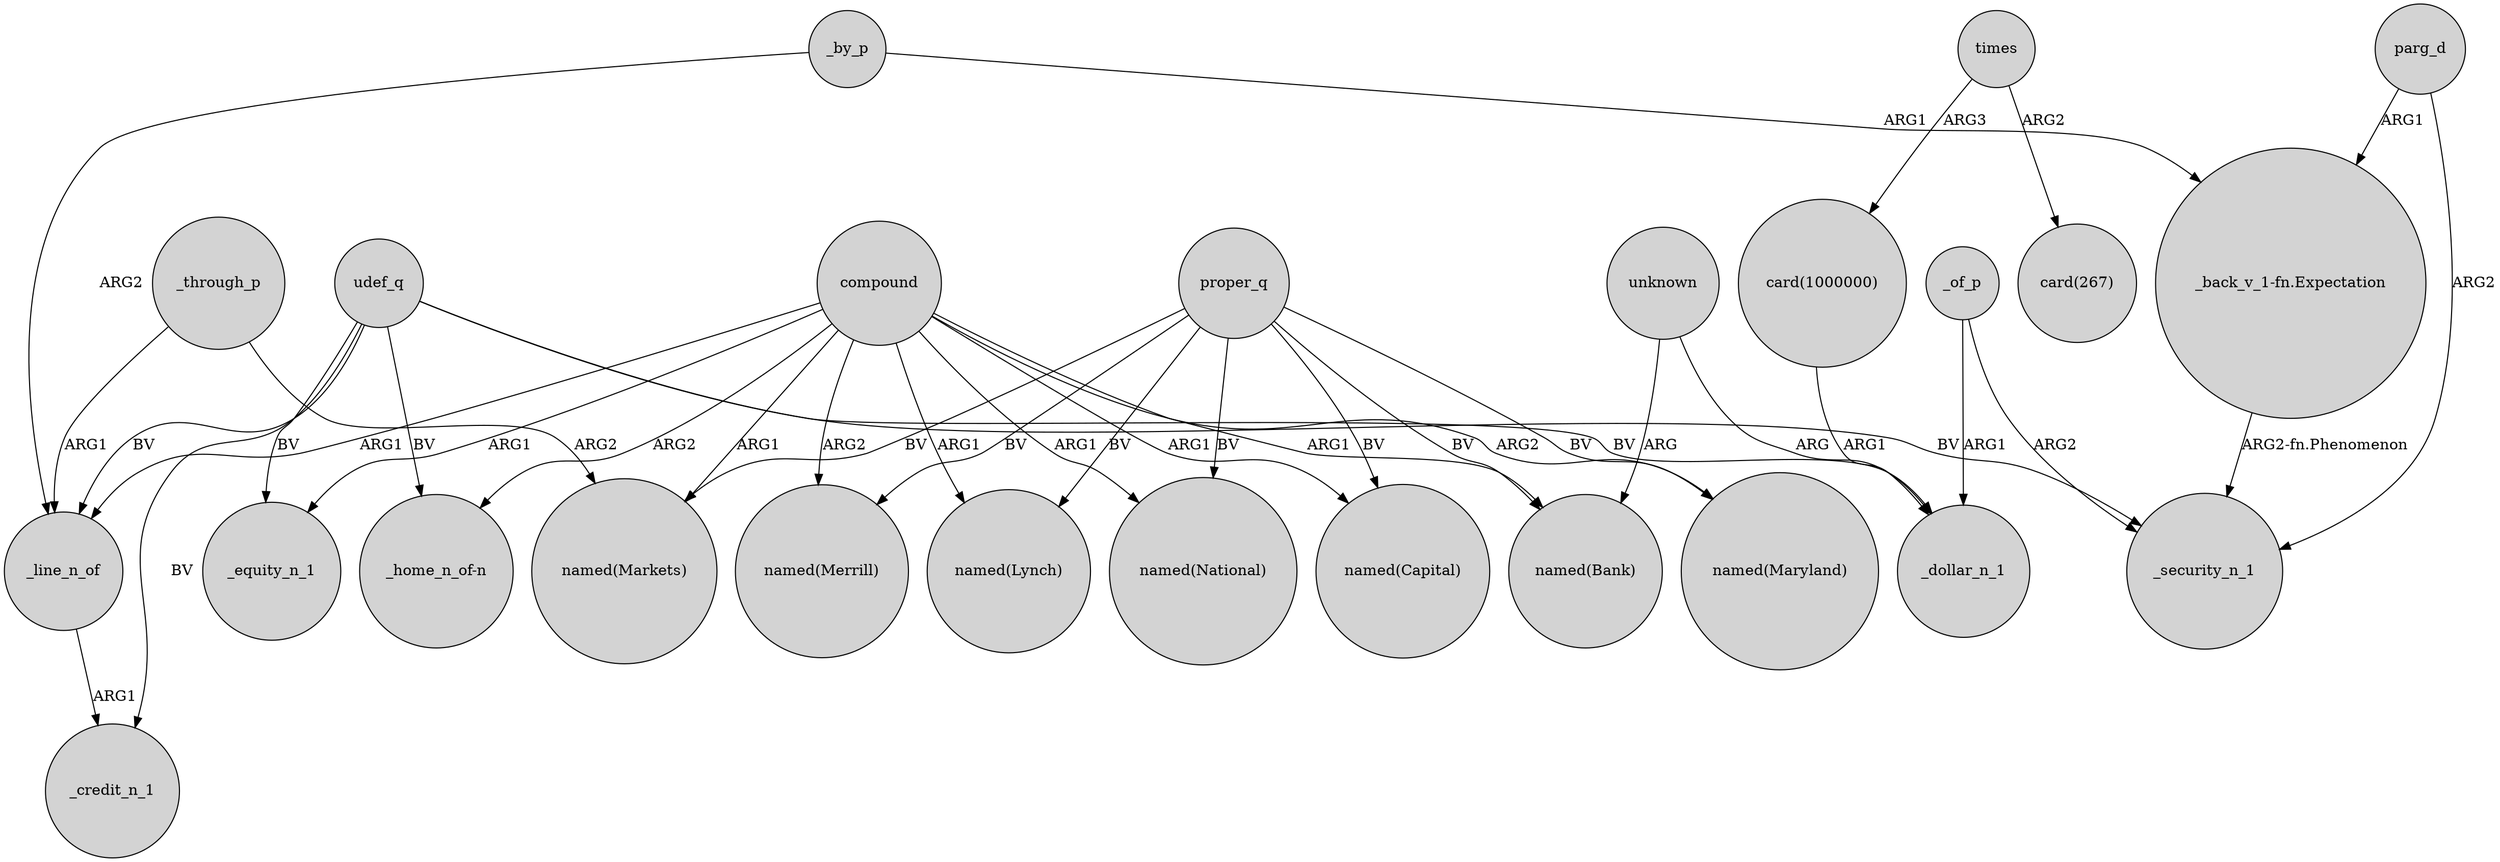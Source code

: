 digraph {
	node [shape=circle style=filled]
	_of_p -> _dollar_n_1 [label=ARG1]
	_through_p -> "named(Markets)" [label=ARG2]
	udef_q -> _line_n_of [label=BV]
	times -> "card(267)" [label=ARG2]
	_line_n_of -> _credit_n_1 [label=ARG1]
	proper_q -> "named(Merrill)" [label=BV]
	_of_p -> _security_n_1 [label=ARG2]
	proper_q -> "named(Capital)" [label=BV]
	udef_q -> _equity_n_1 [label=BV]
	times -> "card(1000000)" [label=ARG3]
	_through_p -> _line_n_of [label=ARG1]
	compound -> _equity_n_1 [label=ARG1]
	compound -> "named(Bank)" [label=ARG1]
	udef_q -> _security_n_1 [label=BV]
	_by_p -> _line_n_of [label=ARG2]
	unknown -> _dollar_n_1 [label=ARG]
	compound -> _line_n_of [label=ARG1]
	unknown -> "named(Bank)" [label=ARG]
	compound -> "named(National)" [label=ARG1]
	compound -> "_home_n_of-n" [label=ARG2]
	parg_d -> "_back_v_1-fn.Expectation" [label=ARG1]
	udef_q -> "_home_n_of-n" [label=BV]
	udef_q -> _dollar_n_1 [label=BV]
	compound -> "named(Markets)" [label=ARG1]
	"card(1000000)" -> _dollar_n_1 [label=ARG1]
	proper_q -> "named(Lynch)" [label=BV]
	udef_q -> _credit_n_1 [label=BV]
	compound -> "named(Maryland)" [label=ARG2]
	proper_q -> "named(Markets)" [label=BV]
	compound -> "named(Lynch)" [label=ARG1]
	_by_p -> "_back_v_1-fn.Expectation" [label=ARG1]
	proper_q -> "named(National)" [label=BV]
	parg_d -> _security_n_1 [label=ARG2]
	compound -> "named(Capital)" [label=ARG1]
	proper_q -> "named(Maryland)" [label=BV]
	"_back_v_1-fn.Expectation" -> _security_n_1 [label="ARG2-fn.Phenomenon"]
	compound -> "named(Merrill)" [label=ARG2]
	proper_q -> "named(Bank)" [label=BV]
}
